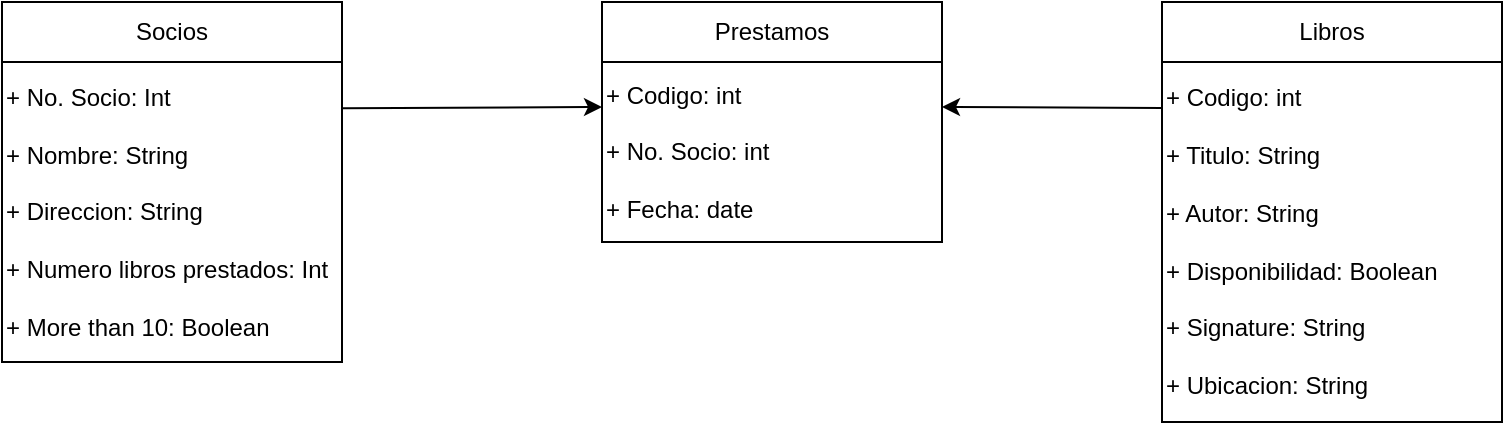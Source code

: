<mxfile version="14.2.4" type="embed">
    <diagram id="9yNkAFnFyyodOkc2B3y5" name="Página-1">
        <mxGraphModel dx="485" dy="813" grid="1" gridSize="10" guides="1" tooltips="1" connect="1" arrows="1" fold="1" page="1" pageScale="1" pageWidth="827" pageHeight="1169" math="0" shadow="0">
            <root>
                <mxCell id="0"/>
                <mxCell id="1" parent="0"/>
                <mxCell id="4" value="" style="group" vertex="1" connectable="0" parent="1">
                    <mxGeometry x="50" y="220" width="170" height="180" as="geometry"/>
                </mxCell>
                <mxCell id="2" value="Socios" style="rounded=0;whiteSpace=wrap;html=1;" vertex="1" parent="4">
                    <mxGeometry width="170" height="30" as="geometry"/>
                </mxCell>
                <mxCell id="3" value="+ No. Socio: Int&lt;br&gt;&lt;br&gt;+ Nombre: String&lt;br&gt;&lt;br&gt;+ Direccion: String&lt;br&gt;&lt;br&gt;+ Numero libros prestados: Int&lt;br&gt;&lt;br&gt;+ More than 10: Boolean&amp;nbsp;" style="rounded=0;whiteSpace=wrap;html=1;align=left;" vertex="1" parent="4">
                    <mxGeometry y="30" width="170" height="150" as="geometry"/>
                </mxCell>
                <mxCell id="5" value="" style="group" vertex="1" connectable="0" parent="1">
                    <mxGeometry x="350" y="220" width="170" height="180" as="geometry"/>
                </mxCell>
                <mxCell id="6" value="Prestamos" style="rounded=0;whiteSpace=wrap;html=1;" vertex="1" parent="5">
                    <mxGeometry width="170" height="30" as="geometry"/>
                </mxCell>
                <mxCell id="7" value="+ Codigo: int&lt;br&gt;&lt;br&gt;+ No. Socio: int&lt;br&gt;&lt;br&gt;+ Fecha: date" style="rounded=0;whiteSpace=wrap;html=1;align=left;" vertex="1" parent="5">
                    <mxGeometry y="30" width="170" height="90" as="geometry"/>
                </mxCell>
                <mxCell id="8" value="" style="group" vertex="1" connectable="0" parent="1">
                    <mxGeometry x="630" y="220" width="170" height="210" as="geometry"/>
                </mxCell>
                <mxCell id="9" value="Libros" style="rounded=0;whiteSpace=wrap;html=1;" vertex="1" parent="8">
                    <mxGeometry width="170" height="30" as="geometry"/>
                </mxCell>
                <mxCell id="10" value="+ Codigo: int&lt;br&gt;&lt;br&gt;+ Titulo: String&lt;br&gt;&lt;br&gt;+ Autor: String&lt;br&gt;&lt;br&gt;+ Disponibilidad: Boolean&lt;br&gt;&lt;br&gt;+ Signature: String&lt;br&gt;&lt;br&gt;+ Ubicacion: String" style="rounded=0;whiteSpace=wrap;html=1;align=left;" vertex="1" parent="8">
                    <mxGeometry y="30" width="170" height="180" as="geometry"/>
                </mxCell>
                <mxCell id="11" value="" style="endArrow=classic;html=1;exitX=1.002;exitY=0.154;exitDx=0;exitDy=0;exitPerimeter=0;entryX=0;entryY=0.25;entryDx=0;entryDy=0;" edge="1" parent="1" source="3" target="7">
                    <mxGeometry width="50" height="50" relative="1" as="geometry">
                        <mxPoint x="250" y="320" as="sourcePoint"/>
                        <mxPoint x="300" y="270" as="targetPoint"/>
                    </mxGeometry>
                </mxCell>
                <mxCell id="12" value="" style="endArrow=classic;html=1;entryX=1;entryY=0.25;entryDx=0;entryDy=0;" edge="1" parent="1" target="7">
                    <mxGeometry width="50" height="50" relative="1" as="geometry">
                        <mxPoint x="630" y="273" as="sourcePoint"/>
                        <mxPoint x="590" y="260" as="targetPoint"/>
                    </mxGeometry>
                </mxCell>
            </root>
        </mxGraphModel>
    </diagram>
</mxfile>